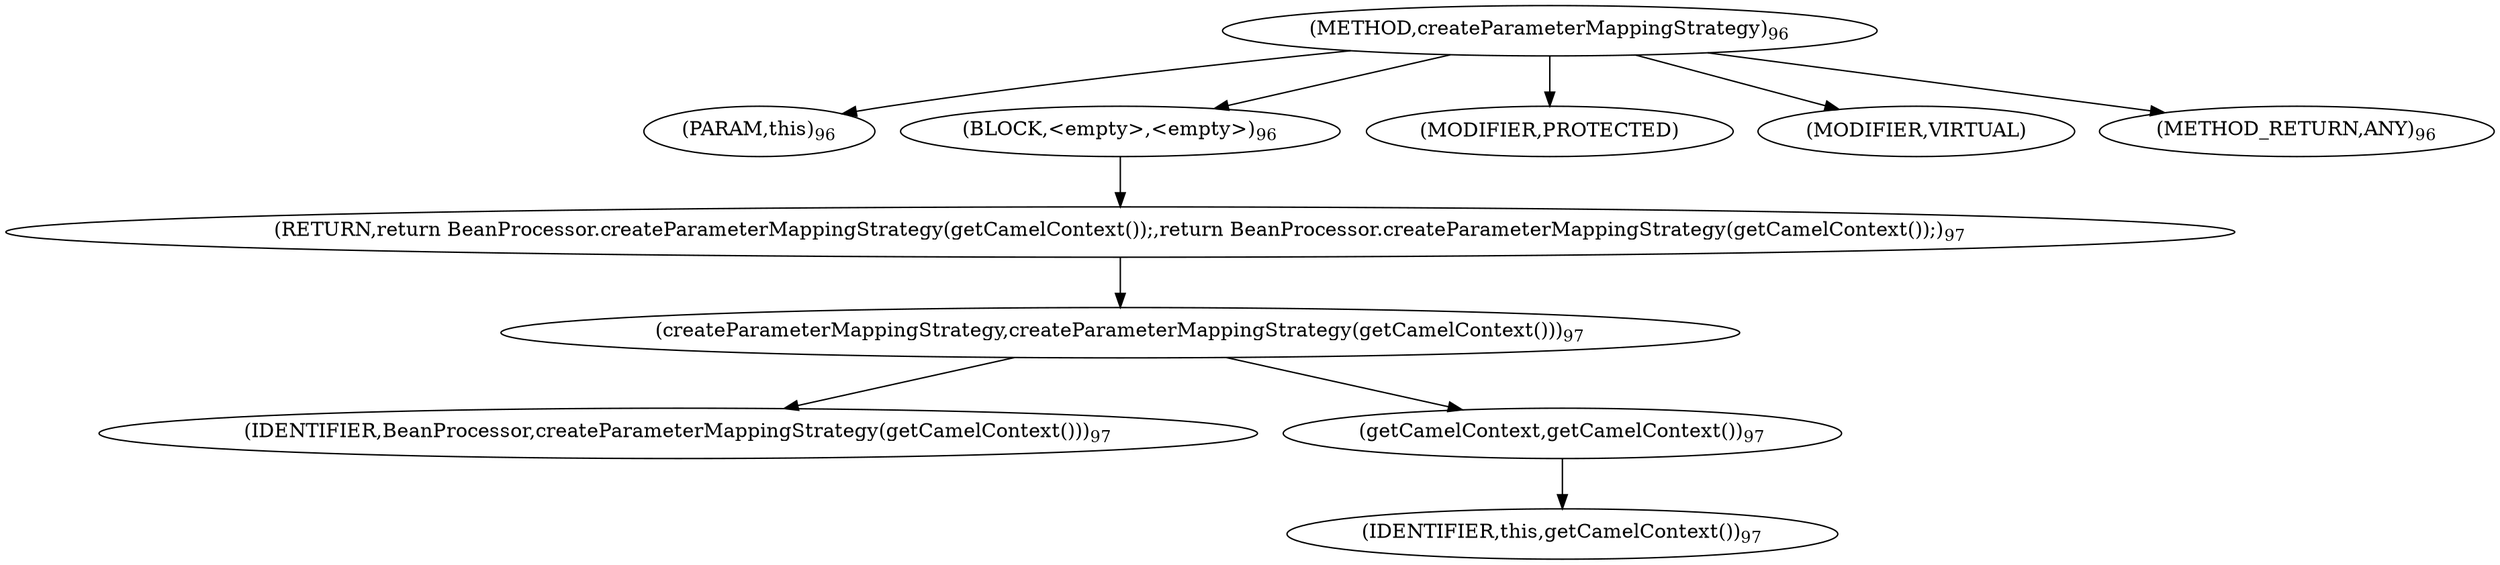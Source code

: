 digraph "createParameterMappingStrategy" {  
"196" [label = <(METHOD,createParameterMappingStrategy)<SUB>96</SUB>> ]
"30" [label = <(PARAM,this)<SUB>96</SUB>> ]
"197" [label = <(BLOCK,&lt;empty&gt;,&lt;empty&gt;)<SUB>96</SUB>> ]
"198" [label = <(RETURN,return BeanProcessor.createParameterMappingStrategy(getCamelContext());,return BeanProcessor.createParameterMappingStrategy(getCamelContext());)<SUB>97</SUB>> ]
"199" [label = <(createParameterMappingStrategy,createParameterMappingStrategy(getCamelContext()))<SUB>97</SUB>> ]
"200" [label = <(IDENTIFIER,BeanProcessor,createParameterMappingStrategy(getCamelContext()))<SUB>97</SUB>> ]
"201" [label = <(getCamelContext,getCamelContext())<SUB>97</SUB>> ]
"29" [label = <(IDENTIFIER,this,getCamelContext())<SUB>97</SUB>> ]
"202" [label = <(MODIFIER,PROTECTED)> ]
"203" [label = <(MODIFIER,VIRTUAL)> ]
"204" [label = <(METHOD_RETURN,ANY)<SUB>96</SUB>> ]
  "196" -> "30" 
  "196" -> "197" 
  "196" -> "202" 
  "196" -> "203" 
  "196" -> "204" 
  "197" -> "198" 
  "198" -> "199" 
  "199" -> "200" 
  "199" -> "201" 
  "201" -> "29" 
}
